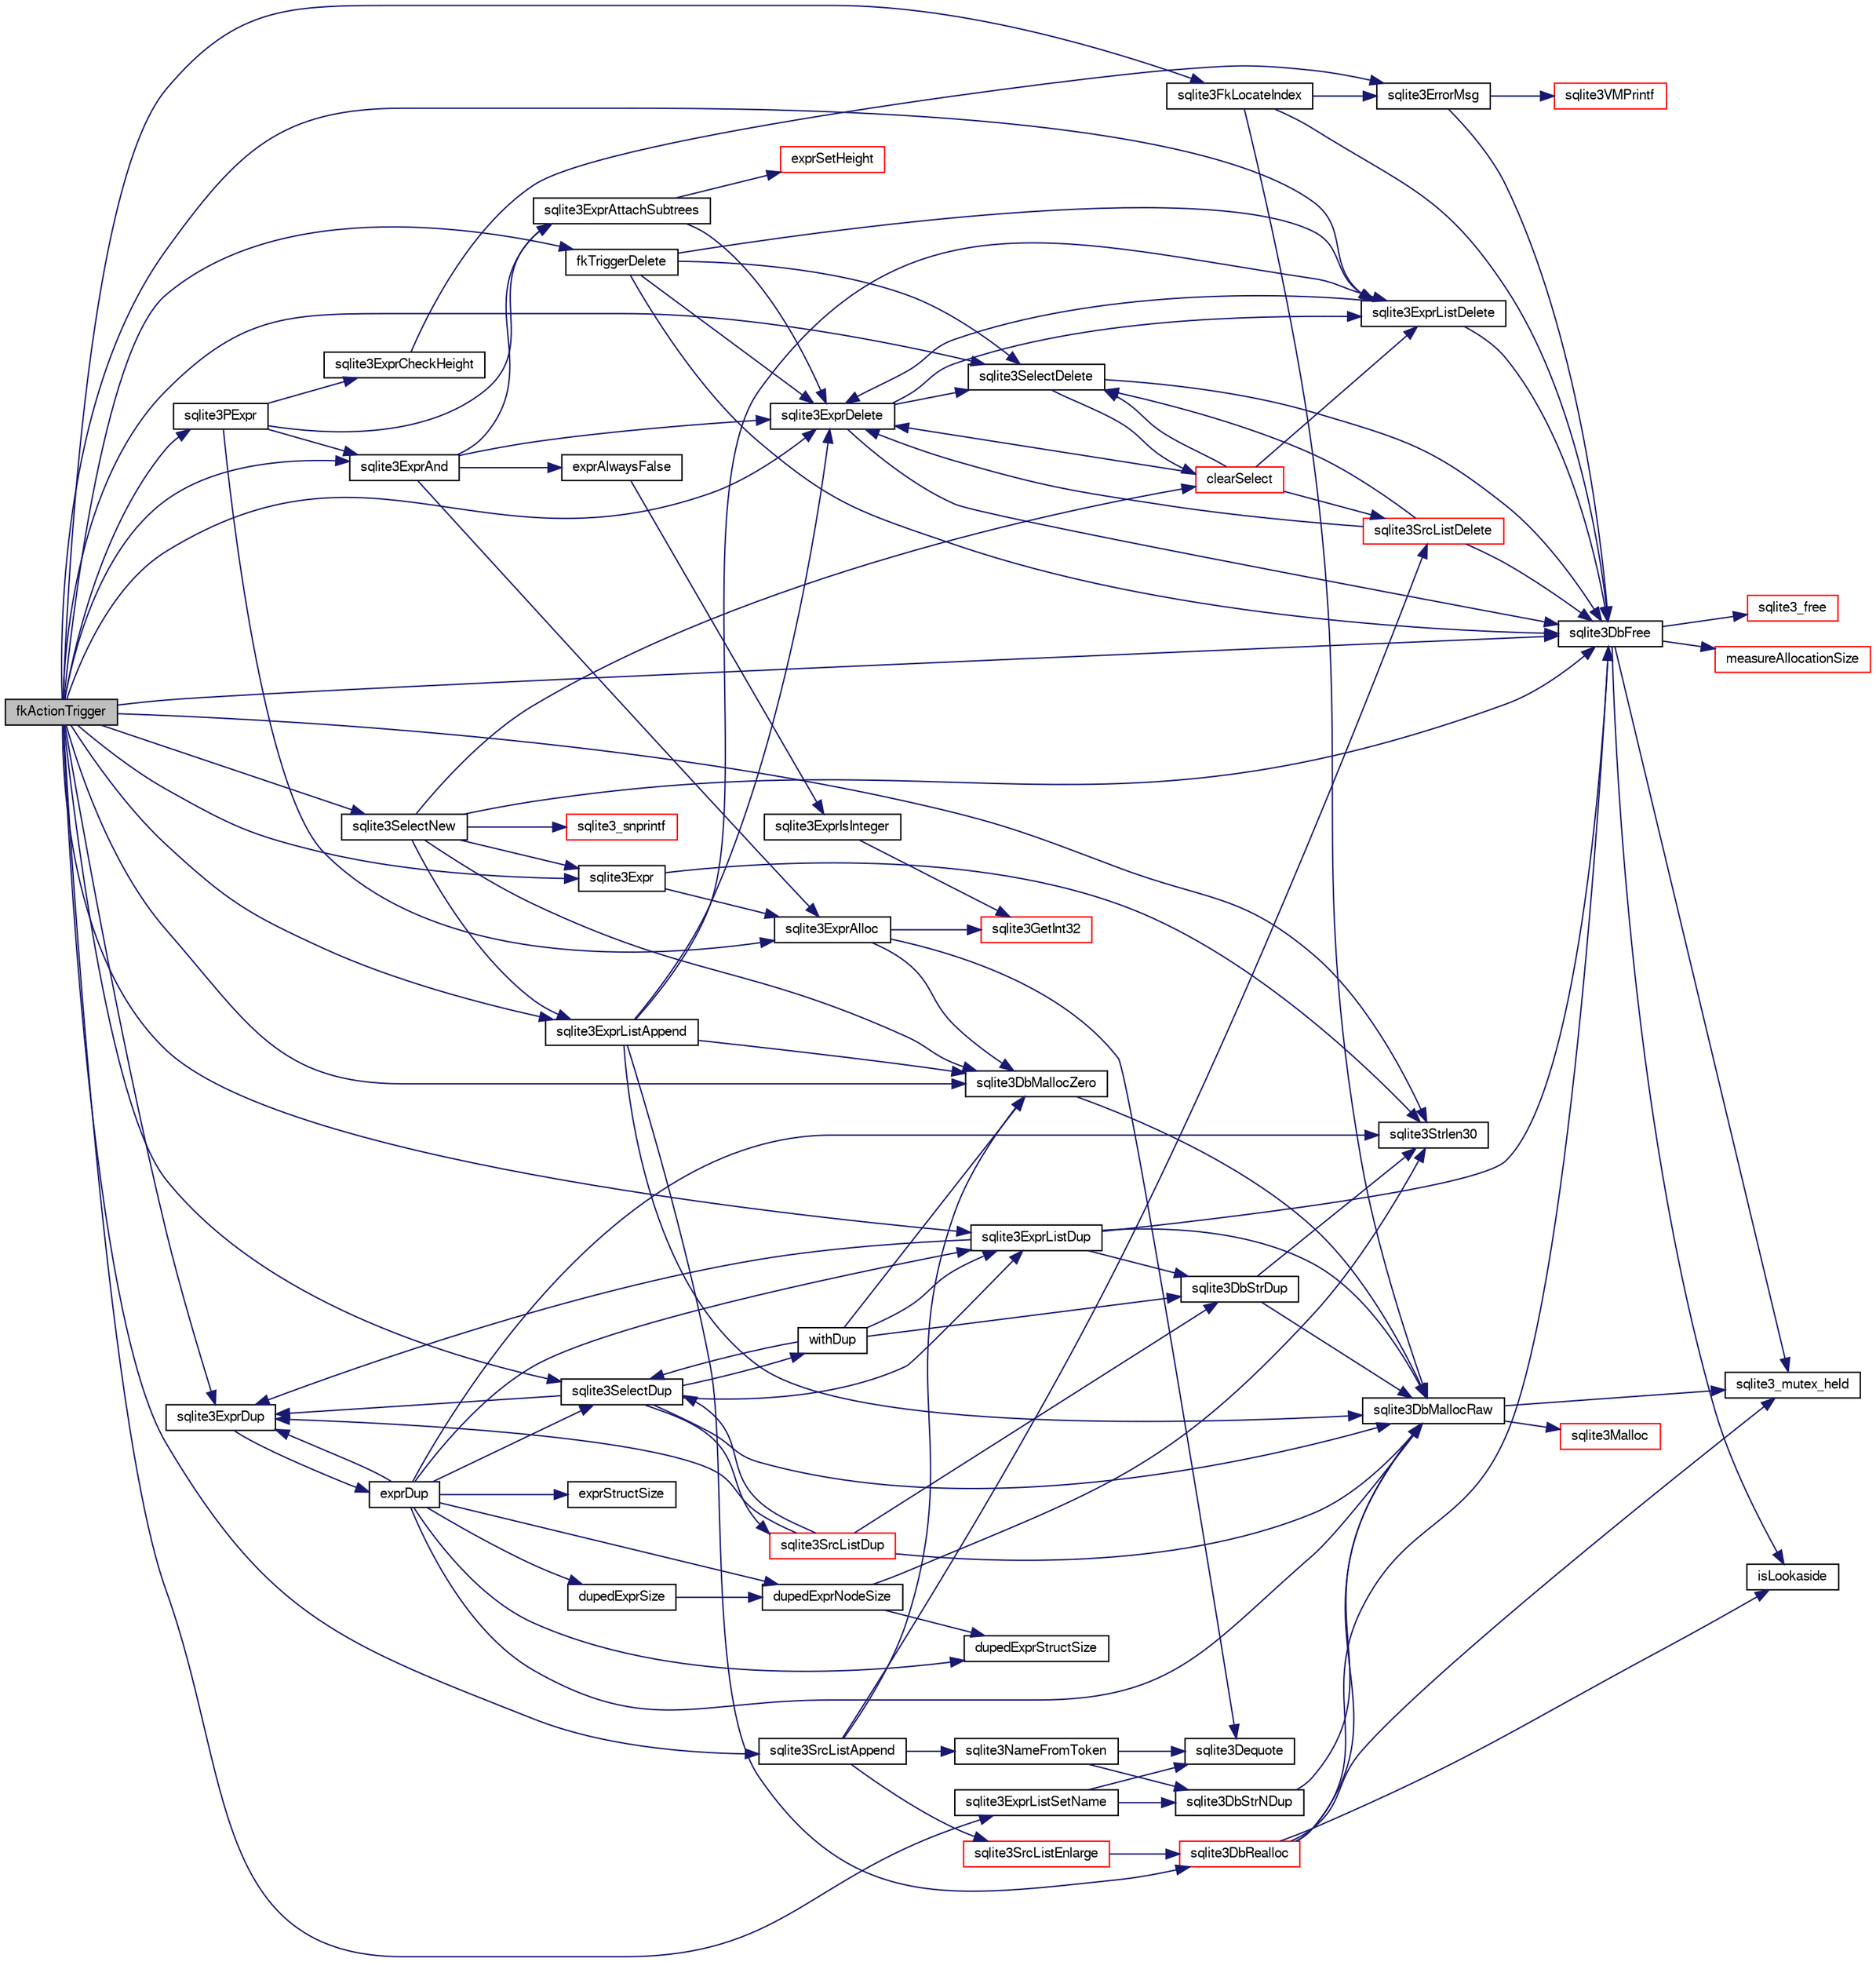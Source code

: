 digraph "fkActionTrigger"
{
  edge [fontname="FreeSans",fontsize="10",labelfontname="FreeSans",labelfontsize="10"];
  node [fontname="FreeSans",fontsize="10",shape=record];
  rankdir="LR";
  Node113365 [label="fkActionTrigger",height=0.2,width=0.4,color="black", fillcolor="grey75", style="filled", fontcolor="black"];
  Node113365 -> Node113366 [color="midnightblue",fontsize="10",style="solid",fontname="FreeSans"];
  Node113366 [label="sqlite3FkLocateIndex",height=0.2,width=0.4,color="black", fillcolor="white", style="filled",URL="$sqlite3_8c.html#abe3a42875c65453c342b8dc66701d441"];
  Node113366 -> Node113367 [color="midnightblue",fontsize="10",style="solid",fontname="FreeSans"];
  Node113367 [label="sqlite3DbMallocRaw",height=0.2,width=0.4,color="black", fillcolor="white", style="filled",URL="$sqlite3_8c.html#abbe8be0cf7175e11ddc3e2218fad924e"];
  Node113367 -> Node113368 [color="midnightblue",fontsize="10",style="solid",fontname="FreeSans"];
  Node113368 [label="sqlite3_mutex_held",height=0.2,width=0.4,color="black", fillcolor="white", style="filled",URL="$sqlite3_8c.html#acf77da68932b6bc163c5e68547ecc3e7"];
  Node113367 -> Node113369 [color="midnightblue",fontsize="10",style="solid",fontname="FreeSans"];
  Node113369 [label="sqlite3Malloc",height=0.2,width=0.4,color="red", fillcolor="white", style="filled",URL="$sqlite3_8c.html#a361a2eaa846b1885f123abe46f5d8b2b"];
  Node113366 -> Node113379 [color="midnightblue",fontsize="10",style="solid",fontname="FreeSans"];
  Node113379 [label="sqlite3ErrorMsg",height=0.2,width=0.4,color="black", fillcolor="white", style="filled",URL="$sqlite3_8c.html#aee2798e173651adae0f9c85469f3457d"];
  Node113379 -> Node113380 [color="midnightblue",fontsize="10",style="solid",fontname="FreeSans"];
  Node113380 [label="sqlite3VMPrintf",height=0.2,width=0.4,color="red", fillcolor="white", style="filled",URL="$sqlite3_8c.html#a05535d0982ef06fbc2ee8195ebbae689"];
  Node113379 -> Node113388 [color="midnightblue",fontsize="10",style="solid",fontname="FreeSans"];
  Node113388 [label="sqlite3DbFree",height=0.2,width=0.4,color="black", fillcolor="white", style="filled",URL="$sqlite3_8c.html#ac70ab821a6607b4a1b909582dc37a069"];
  Node113388 -> Node113368 [color="midnightblue",fontsize="10",style="solid",fontname="FreeSans"];
  Node113388 -> Node113389 [color="midnightblue",fontsize="10",style="solid",fontname="FreeSans"];
  Node113389 [label="measureAllocationSize",height=0.2,width=0.4,color="red", fillcolor="white", style="filled",URL="$sqlite3_8c.html#a45731e644a22fdb756e2b6337224217a"];
  Node113388 -> Node113391 [color="midnightblue",fontsize="10",style="solid",fontname="FreeSans"];
  Node113391 [label="isLookaside",height=0.2,width=0.4,color="black", fillcolor="white", style="filled",URL="$sqlite3_8c.html#a770fa05ff9717b75e16f4d968a77b897"];
  Node113388 -> Node113392 [color="midnightblue",fontsize="10",style="solid",fontname="FreeSans"];
  Node113392 [label="sqlite3_free",height=0.2,width=0.4,color="red", fillcolor="white", style="filled",URL="$sqlite3_8c.html#a6552349e36a8a691af5487999ab09519"];
  Node113366 -> Node113388 [color="midnightblue",fontsize="10",style="solid",fontname="FreeSans"];
  Node113365 -> Node113456 [color="midnightblue",fontsize="10",style="solid",fontname="FreeSans"];
  Node113456 [label="sqlite3Strlen30",height=0.2,width=0.4,color="black", fillcolor="white", style="filled",URL="$sqlite3_8c.html#a3dcd80ba41f1a308193dee74857b62a7"];
  Node113365 -> Node113650 [color="midnightblue",fontsize="10",style="solid",fontname="FreeSans"];
  Node113650 [label="sqlite3PExpr",height=0.2,width=0.4,color="black", fillcolor="white", style="filled",URL="$sqlite3_8c.html#a56670a96a4ad8449466fea3449f71c57"];
  Node113650 -> Node113651 [color="midnightblue",fontsize="10",style="solid",fontname="FreeSans"];
  Node113651 [label="sqlite3ExprAnd",height=0.2,width=0.4,color="black", fillcolor="white", style="filled",URL="$sqlite3_8c.html#adb7ce3f2fe4bc4cb22dbb82aed2b6c32"];
  Node113651 -> Node113652 [color="midnightblue",fontsize="10",style="solid",fontname="FreeSans"];
  Node113652 [label="exprAlwaysFalse",height=0.2,width=0.4,color="black", fillcolor="white", style="filled",URL="$sqlite3_8c.html#aa72440ec8db7b30f945e8f50ad9a4eba"];
  Node113652 -> Node113653 [color="midnightblue",fontsize="10",style="solid",fontname="FreeSans"];
  Node113653 [label="sqlite3ExprIsInteger",height=0.2,width=0.4,color="black", fillcolor="white", style="filled",URL="$sqlite3_8c.html#a93009f02d365fbdd3f83865b723fd950"];
  Node113653 -> Node113654 [color="midnightblue",fontsize="10",style="solid",fontname="FreeSans"];
  Node113654 [label="sqlite3GetInt32",height=0.2,width=0.4,color="red", fillcolor="white", style="filled",URL="$sqlite3_8c.html#a5f876209b4343549fc9224cd11c70928"];
  Node113651 -> Node113656 [color="midnightblue",fontsize="10",style="solid",fontname="FreeSans"];
  Node113656 [label="sqlite3ExprDelete",height=0.2,width=0.4,color="black", fillcolor="white", style="filled",URL="$sqlite3_8c.html#ae4e21ab5918e0428fbaa9e615dceb309"];
  Node113656 -> Node113388 [color="midnightblue",fontsize="10",style="solid",fontname="FreeSans"];
  Node113656 -> Node113657 [color="midnightblue",fontsize="10",style="solid",fontname="FreeSans"];
  Node113657 [label="sqlite3SelectDelete",height=0.2,width=0.4,color="black", fillcolor="white", style="filled",URL="$sqlite3_8c.html#a0f56959f0acac85496744f0d068854a0"];
  Node113657 -> Node113658 [color="midnightblue",fontsize="10",style="solid",fontname="FreeSans"];
  Node113658 [label="clearSelect",height=0.2,width=0.4,color="red", fillcolor="white", style="filled",URL="$sqlite3_8c.html#ac083bac4f2f02c26aa02fc24ca8c2dd9"];
  Node113658 -> Node113659 [color="midnightblue",fontsize="10",style="solid",fontname="FreeSans"];
  Node113659 [label="sqlite3ExprListDelete",height=0.2,width=0.4,color="black", fillcolor="white", style="filled",URL="$sqlite3_8c.html#ae9cd46eac81e86a04ed8c09b99fc3c10"];
  Node113659 -> Node113656 [color="midnightblue",fontsize="10",style="solid",fontname="FreeSans"];
  Node113659 -> Node113388 [color="midnightblue",fontsize="10",style="solid",fontname="FreeSans"];
  Node113658 -> Node113660 [color="midnightblue",fontsize="10",style="solid",fontname="FreeSans"];
  Node113660 [label="sqlite3SrcListDelete",height=0.2,width=0.4,color="red", fillcolor="white", style="filled",URL="$sqlite3_8c.html#acc250a3e5e7fd8889a16a9f28e3e7312"];
  Node113660 -> Node113388 [color="midnightblue",fontsize="10",style="solid",fontname="FreeSans"];
  Node113660 -> Node113657 [color="midnightblue",fontsize="10",style="solid",fontname="FreeSans"];
  Node113660 -> Node113656 [color="midnightblue",fontsize="10",style="solid",fontname="FreeSans"];
  Node113658 -> Node113656 [color="midnightblue",fontsize="10",style="solid",fontname="FreeSans"];
  Node113658 -> Node113657 [color="midnightblue",fontsize="10",style="solid",fontname="FreeSans"];
  Node113657 -> Node113388 [color="midnightblue",fontsize="10",style="solid",fontname="FreeSans"];
  Node113656 -> Node113659 [color="midnightblue",fontsize="10",style="solid",fontname="FreeSans"];
  Node113651 -> Node114325 [color="midnightblue",fontsize="10",style="solid",fontname="FreeSans"];
  Node114325 [label="sqlite3ExprAlloc",height=0.2,width=0.4,color="black", fillcolor="white", style="filled",URL="$sqlite3_8c.html#a7f1c54604acd48617bd41d26f5db776d"];
  Node114325 -> Node113654 [color="midnightblue",fontsize="10",style="solid",fontname="FreeSans"];
  Node114325 -> Node113582 [color="midnightblue",fontsize="10",style="solid",fontname="FreeSans"];
  Node113582 [label="sqlite3DbMallocZero",height=0.2,width=0.4,color="black", fillcolor="white", style="filled",URL="$sqlite3_8c.html#a49cfebac9d6067a03442c92af73f33e4"];
  Node113582 -> Node113367 [color="midnightblue",fontsize="10",style="solid",fontname="FreeSans"];
  Node114325 -> Node113636 [color="midnightblue",fontsize="10",style="solid",fontname="FreeSans"];
  Node113636 [label="sqlite3Dequote",height=0.2,width=0.4,color="black", fillcolor="white", style="filled",URL="$sqlite3_8c.html#a7b0ccb71d60de662cbb09755454dee5d"];
  Node113651 -> Node114326 [color="midnightblue",fontsize="10",style="solid",fontname="FreeSans"];
  Node114326 [label="sqlite3ExprAttachSubtrees",height=0.2,width=0.4,color="black", fillcolor="white", style="filled",URL="$sqlite3_8c.html#a74aac72e6029e25c0d4505a4cc4020c6"];
  Node114326 -> Node113656 [color="midnightblue",fontsize="10",style="solid",fontname="FreeSans"];
  Node114326 -> Node114327 [color="midnightblue",fontsize="10",style="solid",fontname="FreeSans"];
  Node114327 [label="exprSetHeight",height=0.2,width=0.4,color="red", fillcolor="white", style="filled",URL="$sqlite3_8c.html#ab160869cf6622ffbf7a44bbe68e925c1"];
  Node113650 -> Node114325 [color="midnightblue",fontsize="10",style="solid",fontname="FreeSans"];
  Node113650 -> Node114326 [color="midnightblue",fontsize="10",style="solid",fontname="FreeSans"];
  Node113650 -> Node114331 [color="midnightblue",fontsize="10",style="solid",fontname="FreeSans"];
  Node114331 [label="sqlite3ExprCheckHeight",height=0.2,width=0.4,color="black", fillcolor="white", style="filled",URL="$sqlite3_8c.html#ab208260635507bd7a5c58b612db514f2"];
  Node114331 -> Node113379 [color="midnightblue",fontsize="10",style="solid",fontname="FreeSans"];
  Node113365 -> Node113651 [color="midnightblue",fontsize="10",style="solid",fontname="FreeSans"];
  Node113365 -> Node114332 [color="midnightblue",fontsize="10",style="solid",fontname="FreeSans"];
  Node114332 [label="sqlite3ExprDup",height=0.2,width=0.4,color="black", fillcolor="white", style="filled",URL="$sqlite3_8c.html#a509095508224c9f99698d86205234209"];
  Node114332 -> Node114333 [color="midnightblue",fontsize="10",style="solid",fontname="FreeSans"];
  Node114333 [label="exprDup",height=0.2,width=0.4,color="black", fillcolor="white", style="filled",URL="$sqlite3_8c.html#a89f473c64253ae0a76749f543466a05a"];
  Node114333 -> Node113367 [color="midnightblue",fontsize="10",style="solid",fontname="FreeSans"];
  Node114333 -> Node114334 [color="midnightblue",fontsize="10",style="solid",fontname="FreeSans"];
  Node114334 [label="dupedExprSize",height=0.2,width=0.4,color="black", fillcolor="white", style="filled",URL="$sqlite3_8c.html#a9c79c04ad08e45cf19c143c6de3b634c"];
  Node114334 -> Node114335 [color="midnightblue",fontsize="10",style="solid",fontname="FreeSans"];
  Node114335 [label="dupedExprNodeSize",height=0.2,width=0.4,color="black", fillcolor="white", style="filled",URL="$sqlite3_8c.html#ad2b8ec81910e74d2a6a73250a7d82801"];
  Node114335 -> Node114336 [color="midnightblue",fontsize="10",style="solid",fontname="FreeSans"];
  Node114336 [label="dupedExprStructSize",height=0.2,width=0.4,color="black", fillcolor="white", style="filled",URL="$sqlite3_8c.html#ac6b4cf7bb7f9249aa2e5d311fe2e4998"];
  Node114335 -> Node113456 [color="midnightblue",fontsize="10",style="solid",fontname="FreeSans"];
  Node114333 -> Node114336 [color="midnightblue",fontsize="10",style="solid",fontname="FreeSans"];
  Node114333 -> Node113456 [color="midnightblue",fontsize="10",style="solid",fontname="FreeSans"];
  Node114333 -> Node114337 [color="midnightblue",fontsize="10",style="solid",fontname="FreeSans"];
  Node114337 [label="exprStructSize",height=0.2,width=0.4,color="black", fillcolor="white", style="filled",URL="$sqlite3_8c.html#a8fe8a668c35e1c51cb67ab0e991f484e"];
  Node114333 -> Node114338 [color="midnightblue",fontsize="10",style="solid",fontname="FreeSans"];
  Node114338 [label="sqlite3SelectDup",height=0.2,width=0.4,color="black", fillcolor="white", style="filled",URL="$sqlite3_8c.html#af8a7f75590dced000c27784d90b57b87"];
  Node114338 -> Node113367 [color="midnightblue",fontsize="10",style="solid",fontname="FreeSans"];
  Node114338 -> Node114339 [color="midnightblue",fontsize="10",style="solid",fontname="FreeSans"];
  Node114339 [label="sqlite3ExprListDup",height=0.2,width=0.4,color="black", fillcolor="white", style="filled",URL="$sqlite3_8c.html#abfb0903f2fc516fcceec37b3489d528c"];
  Node114339 -> Node113367 [color="midnightblue",fontsize="10",style="solid",fontname="FreeSans"];
  Node114339 -> Node113388 [color="midnightblue",fontsize="10",style="solid",fontname="FreeSans"];
  Node114339 -> Node114332 [color="midnightblue",fontsize="10",style="solid",fontname="FreeSans"];
  Node114339 -> Node114023 [color="midnightblue",fontsize="10",style="solid",fontname="FreeSans"];
  Node114023 [label="sqlite3DbStrDup",height=0.2,width=0.4,color="black", fillcolor="white", style="filled",URL="$sqlite3_8c.html#a0ec4772ee6de7316ecd1e6cabb1beeef"];
  Node114023 -> Node113456 [color="midnightblue",fontsize="10",style="solid",fontname="FreeSans"];
  Node114023 -> Node113367 [color="midnightblue",fontsize="10",style="solid",fontname="FreeSans"];
  Node114338 -> Node114340 [color="midnightblue",fontsize="10",style="solid",fontname="FreeSans"];
  Node114340 [label="sqlite3SrcListDup",height=0.2,width=0.4,color="red", fillcolor="white", style="filled",URL="$sqlite3_8c.html#a915ece76ebeede6852f63a447753ef9f"];
  Node114340 -> Node113367 [color="midnightblue",fontsize="10",style="solid",fontname="FreeSans"];
  Node114340 -> Node114023 [color="midnightblue",fontsize="10",style="solid",fontname="FreeSans"];
  Node114340 -> Node114338 [color="midnightblue",fontsize="10",style="solid",fontname="FreeSans"];
  Node114340 -> Node114332 [color="midnightblue",fontsize="10",style="solid",fontname="FreeSans"];
  Node114338 -> Node114332 [color="midnightblue",fontsize="10",style="solid",fontname="FreeSans"];
  Node114338 -> Node114342 [color="midnightblue",fontsize="10",style="solid",fontname="FreeSans"];
  Node114342 [label="withDup",height=0.2,width=0.4,color="black", fillcolor="white", style="filled",URL="$sqlite3_8c.html#a3f4d4194e35fd64b629b1533c50ffd7a"];
  Node114342 -> Node113582 [color="midnightblue",fontsize="10",style="solid",fontname="FreeSans"];
  Node114342 -> Node114338 [color="midnightblue",fontsize="10",style="solid",fontname="FreeSans"];
  Node114342 -> Node114339 [color="midnightblue",fontsize="10",style="solid",fontname="FreeSans"];
  Node114342 -> Node114023 [color="midnightblue",fontsize="10",style="solid",fontname="FreeSans"];
  Node114333 -> Node114339 [color="midnightblue",fontsize="10",style="solid",fontname="FreeSans"];
  Node114333 -> Node114335 [color="midnightblue",fontsize="10",style="solid",fontname="FreeSans"];
  Node114333 -> Node114332 [color="midnightblue",fontsize="10",style="solid",fontname="FreeSans"];
  Node113365 -> Node114343 [color="midnightblue",fontsize="10",style="solid",fontname="FreeSans"];
  Node114343 [label="sqlite3ExprListAppend",height=0.2,width=0.4,color="black", fillcolor="white", style="filled",URL="$sqlite3_8c.html#a2c227f0b97e0e31b120c702fae2b7409"];
  Node114343 -> Node113582 [color="midnightblue",fontsize="10",style="solid",fontname="FreeSans"];
  Node114343 -> Node113367 [color="midnightblue",fontsize="10",style="solid",fontname="FreeSans"];
  Node114343 -> Node113393 [color="midnightblue",fontsize="10",style="solid",fontname="FreeSans"];
  Node113393 [label="sqlite3DbRealloc",height=0.2,width=0.4,color="red", fillcolor="white", style="filled",URL="$sqlite3_8c.html#ae028f4902a9d29bcaf310ff289ee87dc"];
  Node113393 -> Node113368 [color="midnightblue",fontsize="10",style="solid",fontname="FreeSans"];
  Node113393 -> Node113367 [color="midnightblue",fontsize="10",style="solid",fontname="FreeSans"];
  Node113393 -> Node113391 [color="midnightblue",fontsize="10",style="solid",fontname="FreeSans"];
  Node113393 -> Node113388 [color="midnightblue",fontsize="10",style="solid",fontname="FreeSans"];
  Node114343 -> Node113656 [color="midnightblue",fontsize="10",style="solid",fontname="FreeSans"];
  Node114343 -> Node113659 [color="midnightblue",fontsize="10",style="solid",fontname="FreeSans"];
  Node113365 -> Node114344 [color="midnightblue",fontsize="10",style="solid",fontname="FreeSans"];
  Node114344 [label="sqlite3ExprListSetName",height=0.2,width=0.4,color="black", fillcolor="white", style="filled",URL="$sqlite3_8c.html#a50e95ce8909436164a691852ec107b2b"];
  Node114344 -> Node113635 [color="midnightblue",fontsize="10",style="solid",fontname="FreeSans"];
  Node113635 [label="sqlite3DbStrNDup",height=0.2,width=0.4,color="black", fillcolor="white", style="filled",URL="$sqlite3_8c.html#a48e8c757f70cba60fe83ce00ad8de713"];
  Node113635 -> Node113367 [color="midnightblue",fontsize="10",style="solid",fontname="FreeSans"];
  Node114344 -> Node113636 [color="midnightblue",fontsize="10",style="solid",fontname="FreeSans"];
  Node113365 -> Node113388 [color="midnightblue",fontsize="10",style="solid",fontname="FreeSans"];
  Node113365 -> Node114345 [color="midnightblue",fontsize="10",style="solid",fontname="FreeSans"];
  Node114345 [label="sqlite3Expr",height=0.2,width=0.4,color="black", fillcolor="white", style="filled",URL="$sqlite3_8c.html#a790d28ff2bd0d13725c692e0c4ed7105"];
  Node114345 -> Node113456 [color="midnightblue",fontsize="10",style="solid",fontname="FreeSans"];
  Node114345 -> Node114325 [color="midnightblue",fontsize="10",style="solid",fontname="FreeSans"];
  Node113365 -> Node114346 [color="midnightblue",fontsize="10",style="solid",fontname="FreeSans"];
  Node114346 [label="sqlite3SelectNew",height=0.2,width=0.4,color="black", fillcolor="white", style="filled",URL="$sqlite3_8c.html#af637faf2f42e6ac5b93c317ed350252c"];
  Node114346 -> Node113582 [color="midnightblue",fontsize="10",style="solid",fontname="FreeSans"];
  Node114346 -> Node114343 [color="midnightblue",fontsize="10",style="solid",fontname="FreeSans"];
  Node114346 -> Node114345 [color="midnightblue",fontsize="10",style="solid",fontname="FreeSans"];
  Node114346 -> Node113658 [color="midnightblue",fontsize="10",style="solid",fontname="FreeSans"];
  Node114346 -> Node113388 [color="midnightblue",fontsize="10",style="solid",fontname="FreeSans"];
  Node114346 -> Node113480 [color="midnightblue",fontsize="10",style="solid",fontname="FreeSans"];
  Node113480 [label="sqlite3_snprintf",height=0.2,width=0.4,color="red", fillcolor="white", style="filled",URL="$sqlite3_8c.html#aa2695a752e971577f5784122f2013c40"];
  Node113365 -> Node114347 [color="midnightblue",fontsize="10",style="solid",fontname="FreeSans"];
  Node114347 [label="sqlite3SrcListAppend",height=0.2,width=0.4,color="black", fillcolor="white", style="filled",URL="$sqlite3_8c.html#a2d72a77bc508ef9a3e4a7f9af34d4fce"];
  Node114347 -> Node113582 [color="midnightblue",fontsize="10",style="solid",fontname="FreeSans"];
  Node114347 -> Node114348 [color="midnightblue",fontsize="10",style="solid",fontname="FreeSans"];
  Node114348 [label="sqlite3SrcListEnlarge",height=0.2,width=0.4,color="red", fillcolor="white", style="filled",URL="$sqlite3_8c.html#aac45cc6a2a4e23a49a88ff54b09b5a2b"];
  Node114348 -> Node113393 [color="midnightblue",fontsize="10",style="solid",fontname="FreeSans"];
  Node114347 -> Node113660 [color="midnightblue",fontsize="10",style="solid",fontname="FreeSans"];
  Node114347 -> Node114349 [color="midnightblue",fontsize="10",style="solid",fontname="FreeSans"];
  Node114349 [label="sqlite3NameFromToken",height=0.2,width=0.4,color="black", fillcolor="white", style="filled",URL="$sqlite3_8c.html#a6ba4248ee912d7f5a7a898c5ae46e808"];
  Node114349 -> Node113635 [color="midnightblue",fontsize="10",style="solid",fontname="FreeSans"];
  Node114349 -> Node113636 [color="midnightblue",fontsize="10",style="solid",fontname="FreeSans"];
  Node113365 -> Node113582 [color="midnightblue",fontsize="10",style="solid",fontname="FreeSans"];
  Node113365 -> Node114339 [color="midnightblue",fontsize="10",style="solid",fontname="FreeSans"];
  Node113365 -> Node114338 [color="midnightblue",fontsize="10",style="solid",fontname="FreeSans"];
  Node113365 -> Node113656 [color="midnightblue",fontsize="10",style="solid",fontname="FreeSans"];
  Node113365 -> Node113659 [color="midnightblue",fontsize="10",style="solid",fontname="FreeSans"];
  Node113365 -> Node113657 [color="midnightblue",fontsize="10",style="solid",fontname="FreeSans"];
  Node113365 -> Node114322 [color="midnightblue",fontsize="10",style="solid",fontname="FreeSans"];
  Node114322 [label="fkTriggerDelete",height=0.2,width=0.4,color="black", fillcolor="white", style="filled",URL="$sqlite3_8c.html#a45e39c07b1ac453fc3ee0d8779da2cc1"];
  Node114322 -> Node113656 [color="midnightblue",fontsize="10",style="solid",fontname="FreeSans"];
  Node114322 -> Node113659 [color="midnightblue",fontsize="10",style="solid",fontname="FreeSans"];
  Node114322 -> Node113657 [color="midnightblue",fontsize="10",style="solid",fontname="FreeSans"];
  Node114322 -> Node113388 [color="midnightblue",fontsize="10",style="solid",fontname="FreeSans"];
}
